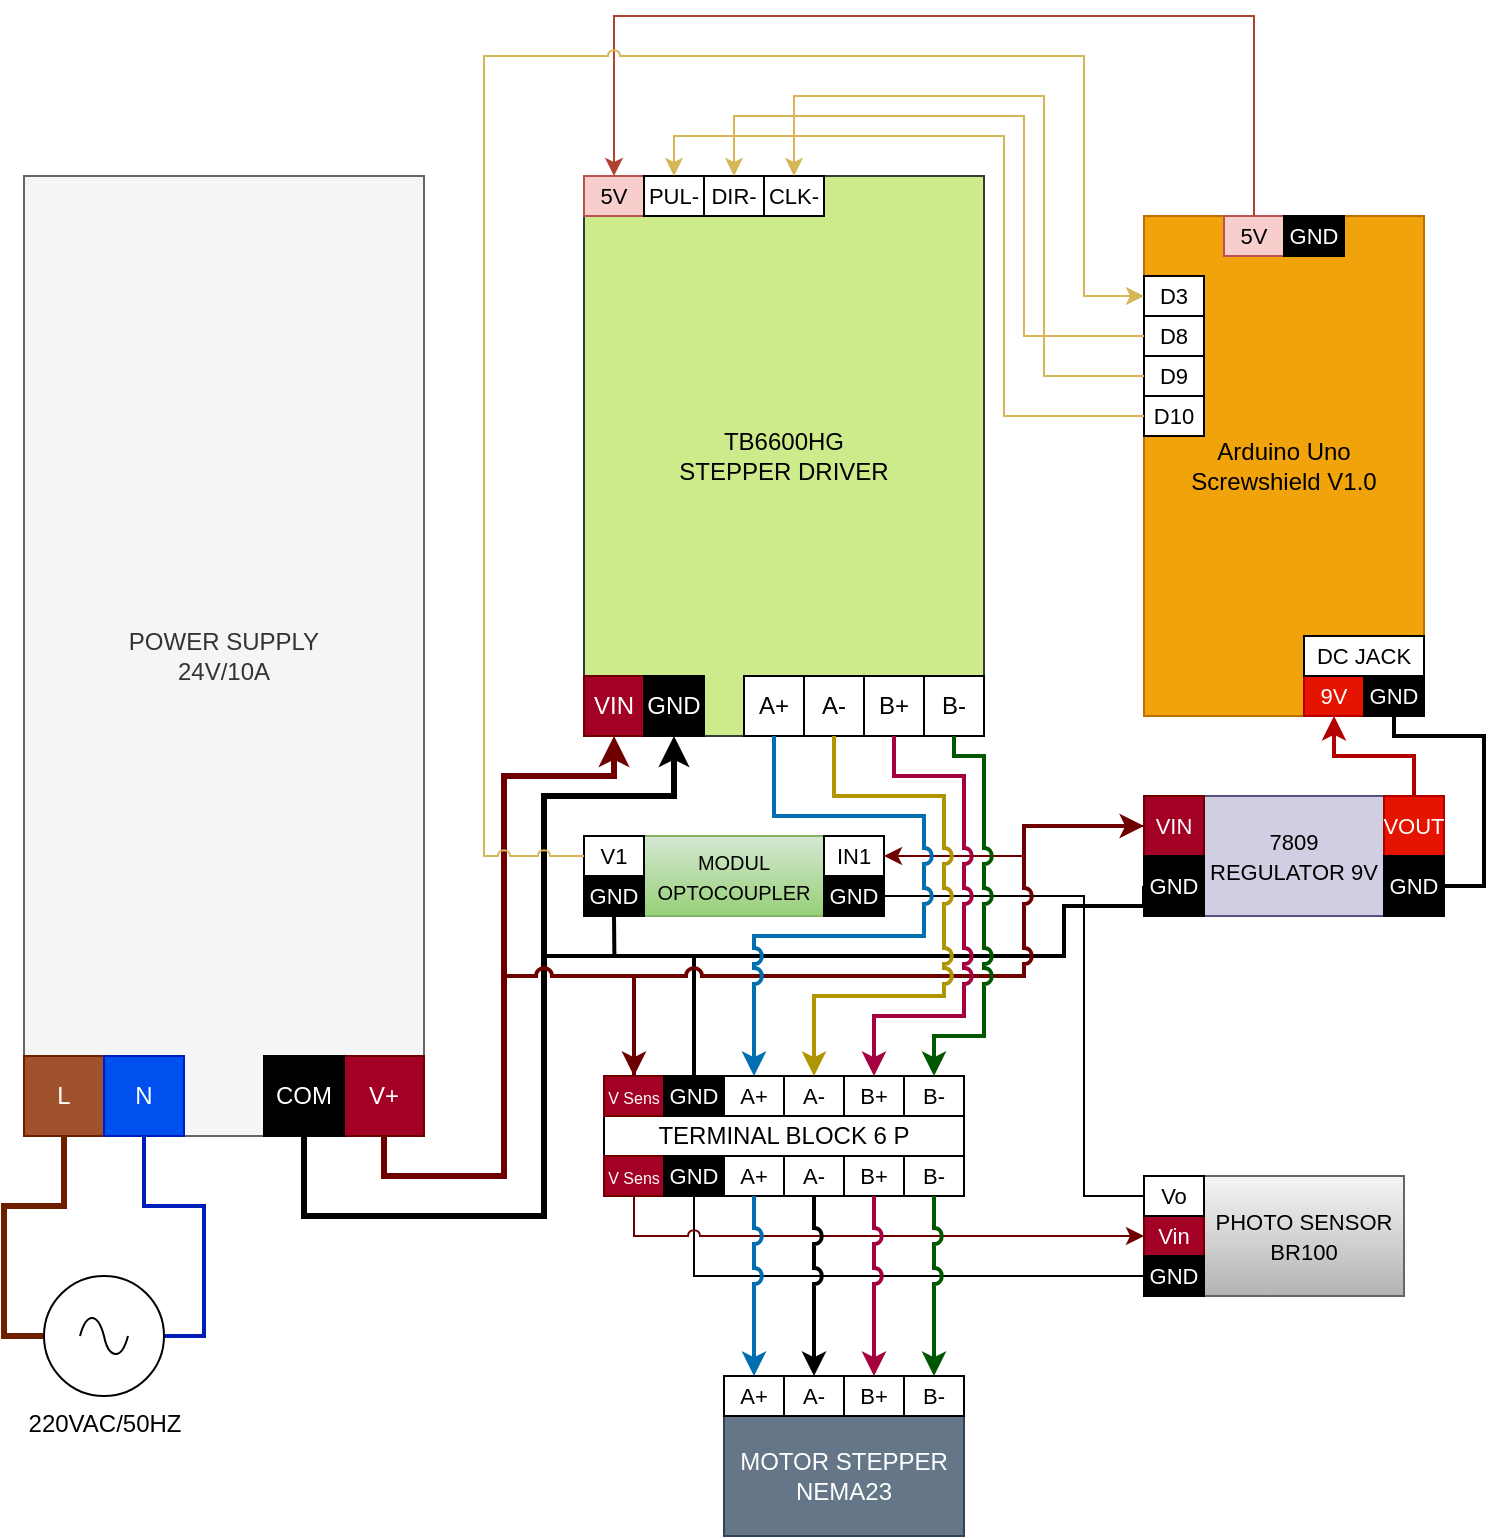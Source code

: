 <mxfile version="24.5.3" type="device">
  <diagram name="Page-1" id="Ik-CKbqEW1aLPHPbqtaB">
    <mxGraphModel dx="1502" dy="677" grid="1" gridSize="10" guides="1" tooltips="1" connect="1" arrows="1" fold="1" page="1" pageScale="1" pageWidth="1169" pageHeight="827" math="0" shadow="0">
      <root>
        <mxCell id="0" />
        <mxCell id="1" parent="0" />
        <mxCell id="dIoecUZq7ffE7gtAIPbo-169" style="edgeStyle=orthogonalEdgeStyle;rounded=0;orthogonalLoop=1;jettySize=auto;html=1;exitX=0.5;exitY=1;exitDx=0;exitDy=0;entryX=0;entryY=0.5;entryDx=0;entryDy=0;endArrow=none;endFill=0;" edge="1" parent="1" source="dIoecUZq7ffE7gtAIPbo-119" target="dIoecUZq7ffE7gtAIPbo-97">
          <mxGeometry relative="1" as="geometry" />
        </mxCell>
        <mxCell id="dIoecUZq7ffE7gtAIPbo-168" style="edgeStyle=orthogonalEdgeStyle;rounded=0;orthogonalLoop=1;jettySize=auto;html=1;exitX=0.5;exitY=1;exitDx=0;exitDy=0;entryX=0;entryY=0.5;entryDx=0;entryDy=0;fillColor=#a20025;strokeColor=#6F0000;jumpStyle=arc;" edge="1" parent="1" source="dIoecUZq7ffE7gtAIPbo-112" target="dIoecUZq7ffE7gtAIPbo-95">
          <mxGeometry relative="1" as="geometry" />
        </mxCell>
        <mxCell id="dIoecUZq7ffE7gtAIPbo-147" style="edgeStyle=orthogonalEdgeStyle;rounded=0;orthogonalLoop=1;jettySize=auto;html=1;exitX=0;exitY=0.5;exitDx=0;exitDy=0;entryX=1;entryY=0.5;entryDx=0;entryDy=0;endArrow=none;endFill=0;" edge="1" parent="1" source="dIoecUZq7ffE7gtAIPbo-111" target="dIoecUZq7ffE7gtAIPbo-51">
          <mxGeometry relative="1" as="geometry">
            <Array as="points">
              <mxPoint x="890" y="630" />
              <mxPoint x="890" y="480" />
            </Array>
          </mxGeometry>
        </mxCell>
        <mxCell id="dIoecUZq7ffE7gtAIPbo-148" style="edgeStyle=orthogonalEdgeStyle;rounded=0;orthogonalLoop=1;jettySize=auto;html=1;exitX=0;exitY=0.5;exitDx=0;exitDy=0;entryX=1;entryY=0.5;entryDx=0;entryDy=0;fillColor=#a20025;strokeColor=#6F0000;strokeWidth=1;" edge="1" parent="1" source="dIoecUZq7ffE7gtAIPbo-69" target="dIoecUZq7ffE7gtAIPbo-50">
          <mxGeometry relative="1" as="geometry">
            <Array as="points">
              <mxPoint x="860" y="445" />
              <mxPoint x="860" y="460" />
            </Array>
          </mxGeometry>
        </mxCell>
        <mxCell id="dIoecUZq7ffE7gtAIPbo-138" style="edgeStyle=orthogonalEdgeStyle;rounded=0;orthogonalLoop=1;jettySize=auto;html=1;exitX=0;exitY=0.5;exitDx=0;exitDy=0;endArrow=none;endFill=0;strokeWidth=2;" edge="1" parent="1" source="dIoecUZq7ffE7gtAIPbo-71">
          <mxGeometry relative="1" as="geometry">
            <mxPoint x="690" y="510" as="targetPoint" />
            <Array as="points">
              <mxPoint x="920" y="485" />
              <mxPoint x="880" y="485" />
              <mxPoint x="880" y="510" />
              <mxPoint x="775" y="510" />
            </Array>
          </mxGeometry>
        </mxCell>
        <mxCell id="dIoecUZq7ffE7gtAIPbo-2" value="POWER SUPPLY&lt;div&gt;24V/10A&lt;/div&gt;" style="rounded=0;whiteSpace=wrap;html=1;fillColor=#f5f5f5;fontColor=#333333;strokeColor=#666666;" vertex="1" parent="1">
          <mxGeometry x="360" y="120" width="200" height="480" as="geometry" />
        </mxCell>
        <mxCell id="dIoecUZq7ffE7gtAIPbo-3" value="L" style="rounded=0;whiteSpace=wrap;html=1;fillColor=#a0522d;fontColor=#ffffff;strokeColor=#6D1F00;" vertex="1" parent="1">
          <mxGeometry x="360" y="560" width="40" height="40" as="geometry" />
        </mxCell>
        <mxCell id="dIoecUZq7ffE7gtAIPbo-4" value="N" style="rounded=0;whiteSpace=wrap;html=1;fillColor=#0050ef;strokeColor=#001DBC;fontColor=#ffffff;" vertex="1" parent="1">
          <mxGeometry x="400" y="560" width="40" height="40" as="geometry" />
        </mxCell>
        <mxCell id="dIoecUZq7ffE7gtAIPbo-128" style="edgeStyle=orthogonalEdgeStyle;rounded=0;orthogonalLoop=1;jettySize=auto;html=1;exitX=0.5;exitY=1;exitDx=0;exitDy=0;entryX=0.5;entryY=1;entryDx=0;entryDy=0;fillColor=#a20025;strokeColor=#6F0000;strokeWidth=3;" edge="1" parent="1" source="dIoecUZq7ffE7gtAIPbo-5" target="dIoecUZq7ffE7gtAIPbo-8">
          <mxGeometry relative="1" as="geometry">
            <Array as="points">
              <mxPoint x="540" y="620" />
              <mxPoint x="600" y="620" />
              <mxPoint x="600" y="420" />
              <mxPoint x="655" y="420" />
            </Array>
          </mxGeometry>
        </mxCell>
        <mxCell id="dIoecUZq7ffE7gtAIPbo-5" value="V+" style="rounded=0;whiteSpace=wrap;html=1;fillColor=#a20025;fontColor=#ffffff;strokeColor=#6F0000;" vertex="1" parent="1">
          <mxGeometry x="520" y="560" width="40" height="40" as="geometry" />
        </mxCell>
        <mxCell id="dIoecUZq7ffE7gtAIPbo-129" style="edgeStyle=orthogonalEdgeStyle;rounded=0;orthogonalLoop=1;jettySize=auto;html=1;exitX=0.5;exitY=1;exitDx=0;exitDy=0;entryX=0.5;entryY=1;entryDx=0;entryDy=0;strokeWidth=3;" edge="1" parent="1" source="dIoecUZq7ffE7gtAIPbo-6" target="dIoecUZq7ffE7gtAIPbo-15">
          <mxGeometry relative="1" as="geometry">
            <Array as="points">
              <mxPoint x="500" y="640" />
              <mxPoint x="620" y="640" />
              <mxPoint x="620" y="430" />
              <mxPoint x="685" y="430" />
            </Array>
          </mxGeometry>
        </mxCell>
        <mxCell id="dIoecUZq7ffE7gtAIPbo-132" style="edgeStyle=orthogonalEdgeStyle;rounded=0;orthogonalLoop=1;jettySize=auto;html=1;exitX=0.5;exitY=1;exitDx=0;exitDy=0;entryX=0.5;entryY=0;entryDx=0;entryDy=0;strokeWidth=2;endArrow=none;endFill=0;" edge="1" parent="1" source="dIoecUZq7ffE7gtAIPbo-6" target="dIoecUZq7ffE7gtAIPbo-118">
          <mxGeometry relative="1" as="geometry">
            <Array as="points">
              <mxPoint x="500" y="640" />
              <mxPoint x="620" y="640" />
              <mxPoint x="620" y="510" />
              <mxPoint x="695" y="510" />
            </Array>
          </mxGeometry>
        </mxCell>
        <mxCell id="dIoecUZq7ffE7gtAIPbo-6" value="&lt;font style=&quot;background-color: rgb(0, 0, 0);&quot; color=&quot;#ffffff&quot;&gt;COM&lt;/font&gt;" style="rounded=0;whiteSpace=wrap;html=1;fillColor=#000000;" vertex="1" parent="1">
          <mxGeometry x="480" y="560" width="40" height="40" as="geometry" />
        </mxCell>
        <mxCell id="dIoecUZq7ffE7gtAIPbo-34" value="" style="group" vertex="1" connectable="0" parent="1">
          <mxGeometry x="640" y="120" width="200" height="280" as="geometry" />
        </mxCell>
        <mxCell id="dIoecUZq7ffE7gtAIPbo-7" value="TB6600HG&lt;div&gt;STEPPER DRIVER&lt;/div&gt;" style="rounded=0;whiteSpace=wrap;html=1;fillColor=#cdeb8b;strokeColor=#36393d;" vertex="1" parent="dIoecUZq7ffE7gtAIPbo-34">
          <mxGeometry width="200" height="280" as="geometry" />
        </mxCell>
        <mxCell id="dIoecUZq7ffE7gtAIPbo-8" value="VIN" style="rounded=0;whiteSpace=wrap;html=1;fillColor=#a20025;fontColor=#ffffff;strokeColor=#6F0000;" vertex="1" parent="dIoecUZq7ffE7gtAIPbo-34">
          <mxGeometry y="250" width="30" height="30" as="geometry" />
        </mxCell>
        <mxCell id="dIoecUZq7ffE7gtAIPbo-11" value="A+" style="rounded=0;whiteSpace=wrap;html=1;" vertex="1" parent="dIoecUZq7ffE7gtAIPbo-34">
          <mxGeometry x="80" y="250" width="30" height="30" as="geometry" />
        </mxCell>
        <mxCell id="dIoecUZq7ffE7gtAIPbo-12" value="A-" style="rounded=0;whiteSpace=wrap;html=1;" vertex="1" parent="dIoecUZq7ffE7gtAIPbo-34">
          <mxGeometry x="110" y="250" width="30" height="30" as="geometry" />
        </mxCell>
        <mxCell id="dIoecUZq7ffE7gtAIPbo-13" value="B+" style="rounded=0;whiteSpace=wrap;html=1;" vertex="1" parent="dIoecUZq7ffE7gtAIPbo-34">
          <mxGeometry x="140" y="250" width="30" height="30" as="geometry" />
        </mxCell>
        <mxCell id="dIoecUZq7ffE7gtAIPbo-14" value="B-" style="rounded=0;whiteSpace=wrap;html=1;" vertex="1" parent="dIoecUZq7ffE7gtAIPbo-34">
          <mxGeometry x="170" y="250" width="30" height="30" as="geometry" />
        </mxCell>
        <mxCell id="dIoecUZq7ffE7gtAIPbo-15" value="&lt;font style=&quot;background-color: rgb(0, 0, 0);&quot; color=&quot;#ffffff&quot;&gt;GND&lt;/font&gt;" style="rounded=0;whiteSpace=wrap;html=1;fillColor=#000000;" vertex="1" parent="dIoecUZq7ffE7gtAIPbo-34">
          <mxGeometry x="30" y="250" width="30" height="30" as="geometry" />
        </mxCell>
        <mxCell id="dIoecUZq7ffE7gtAIPbo-16" value="&lt;font style=&quot;font-size: 11px;&quot;&gt;5V&lt;/font&gt;" style="rounded=0;whiteSpace=wrap;html=1;fillColor=#f8cecc;strokeColor=#b85450;" vertex="1" parent="dIoecUZq7ffE7gtAIPbo-34">
          <mxGeometry width="30" height="20" as="geometry" />
        </mxCell>
        <mxCell id="dIoecUZq7ffE7gtAIPbo-17" value="&lt;font style=&quot;font-size: 11px;&quot;&gt;PUL-&lt;/font&gt;" style="rounded=0;whiteSpace=wrap;html=1;" vertex="1" parent="dIoecUZq7ffE7gtAIPbo-34">
          <mxGeometry x="30" width="30" height="20" as="geometry" />
        </mxCell>
        <mxCell id="dIoecUZq7ffE7gtAIPbo-18" value="&lt;font style=&quot;font-size: 11px;&quot;&gt;DIR-&lt;/font&gt;" style="rounded=0;whiteSpace=wrap;html=1;" vertex="1" parent="dIoecUZq7ffE7gtAIPbo-34">
          <mxGeometry x="60" width="30" height="20" as="geometry" />
        </mxCell>
        <mxCell id="dIoecUZq7ffE7gtAIPbo-19" value="&lt;font style=&quot;font-size: 11px;&quot;&gt;CLK-&lt;/font&gt;" style="rounded=0;whiteSpace=wrap;html=1;" vertex="1" parent="dIoecUZq7ffE7gtAIPbo-34">
          <mxGeometry x="90" width="30" height="20" as="geometry" />
        </mxCell>
        <mxCell id="dIoecUZq7ffE7gtAIPbo-35" value="" style="group;fillColor=#f0a30a;fontColor=#000000;strokeColor=#BD7000;" vertex="1" connectable="0" parent="1">
          <mxGeometry x="920" y="140" width="140" height="250" as="geometry" />
        </mxCell>
        <mxCell id="dIoecUZq7ffE7gtAIPbo-21" value="Arduino Uno&lt;div&gt;Screwshield V1.0&lt;/div&gt;" style="rounded=0;whiteSpace=wrap;html=1;fillColor=#f0a30a;fontColor=#000000;strokeColor=#BD7000;" vertex="1" parent="dIoecUZq7ffE7gtAIPbo-35">
          <mxGeometry width="140" height="250" as="geometry" />
        </mxCell>
        <mxCell id="dIoecUZq7ffE7gtAIPbo-22" value="&lt;font style=&quot;font-size: 11px;&quot;&gt;5V&lt;/font&gt;" style="rounded=0;whiteSpace=wrap;html=1;fillColor=#f8cecc;strokeColor=#b85450;" vertex="1" parent="dIoecUZq7ffE7gtAIPbo-35">
          <mxGeometry x="40" width="30" height="20" as="geometry" />
        </mxCell>
        <mxCell id="dIoecUZq7ffE7gtAIPbo-24" value="&lt;font style=&quot;font-size: 11px;&quot;&gt;D3&lt;/font&gt;" style="rounded=0;whiteSpace=wrap;html=1;" vertex="1" parent="dIoecUZq7ffE7gtAIPbo-35">
          <mxGeometry y="30" width="30" height="20" as="geometry" />
        </mxCell>
        <mxCell id="dIoecUZq7ffE7gtAIPbo-25" value="&lt;font style=&quot;font-size: 11px;&quot;&gt;D8&lt;/font&gt;" style="rounded=0;whiteSpace=wrap;html=1;" vertex="1" parent="dIoecUZq7ffE7gtAIPbo-35">
          <mxGeometry y="50" width="30" height="20" as="geometry" />
        </mxCell>
        <mxCell id="dIoecUZq7ffE7gtAIPbo-26" value="&lt;font style=&quot;font-size: 11px;&quot;&gt;D9&lt;/font&gt;" style="rounded=0;whiteSpace=wrap;html=1;" vertex="1" parent="dIoecUZq7ffE7gtAIPbo-35">
          <mxGeometry y="70" width="30" height="20" as="geometry" />
        </mxCell>
        <mxCell id="dIoecUZq7ffE7gtAIPbo-27" value="&lt;font style=&quot;font-size: 11px;&quot;&gt;D10&lt;/font&gt;" style="rounded=0;whiteSpace=wrap;html=1;" vertex="1" parent="dIoecUZq7ffE7gtAIPbo-35">
          <mxGeometry y="90" width="30" height="20" as="geometry" />
        </mxCell>
        <mxCell id="dIoecUZq7ffE7gtAIPbo-30" value="&lt;font style=&quot;font-size: 11px;&quot;&gt;9V&lt;/font&gt;" style="rounded=0;whiteSpace=wrap;html=1;fillColor=#e51400;fontColor=#ffffff;strokeColor=#B20000;" vertex="1" parent="dIoecUZq7ffE7gtAIPbo-35">
          <mxGeometry x="80" y="230" width="30" height="20" as="geometry" />
        </mxCell>
        <mxCell id="dIoecUZq7ffE7gtAIPbo-31" value="&lt;font style=&quot;background-color: rgb(0, 0, 0); font-size: 11px;&quot; color=&quot;#ffffff&quot;&gt;GND&lt;/font&gt;" style="rounded=0;whiteSpace=wrap;html=1;fillColor=#000000;" vertex="1" parent="dIoecUZq7ffE7gtAIPbo-35">
          <mxGeometry x="110" y="230" width="30" height="20" as="geometry" />
        </mxCell>
        <mxCell id="dIoecUZq7ffE7gtAIPbo-32" value="&lt;font style=&quot;font-size: 11px;&quot;&gt;DC JACK&lt;/font&gt;" style="rounded=0;whiteSpace=wrap;html=1;" vertex="1" parent="dIoecUZq7ffE7gtAIPbo-35">
          <mxGeometry x="80" y="210" width="60" height="20" as="geometry" />
        </mxCell>
        <mxCell id="dIoecUZq7ffE7gtAIPbo-127" value="&lt;font style=&quot;background-color: rgb(0, 0, 0); font-size: 11px;&quot; color=&quot;#ffffff&quot;&gt;GND&lt;/font&gt;" style="rounded=0;whiteSpace=wrap;html=1;fillColor=#000000;" vertex="1" parent="dIoecUZq7ffE7gtAIPbo-35">
          <mxGeometry x="70" width="30" height="20" as="geometry" />
        </mxCell>
        <mxCell id="dIoecUZq7ffE7gtAIPbo-55" value="" style="group" vertex="1" connectable="0" parent="1">
          <mxGeometry x="600" y="450" width="180" height="40" as="geometry" />
        </mxCell>
        <mxCell id="dIoecUZq7ffE7gtAIPbo-110" value="" style="group" vertex="1" connectable="0" parent="dIoecUZq7ffE7gtAIPbo-55">
          <mxGeometry x="40" width="150" height="40" as="geometry" />
        </mxCell>
        <mxCell id="dIoecUZq7ffE7gtAIPbo-33" value="&lt;font style=&quot;font-size: 10px;&quot;&gt;MODUL OPTOCOUPLER&lt;/font&gt;" style="rounded=0;whiteSpace=wrap;html=1;fillColor=#d5e8d4;strokeColor=#82b366;gradientColor=#97d077;" vertex="1" parent="dIoecUZq7ffE7gtAIPbo-110">
          <mxGeometry x="30" width="90" height="40" as="geometry" />
        </mxCell>
        <mxCell id="dIoecUZq7ffE7gtAIPbo-48" value="&lt;font style=&quot;font-size: 11px;&quot;&gt;V1&lt;/font&gt;" style="rounded=0;whiteSpace=wrap;html=1;" vertex="1" parent="dIoecUZq7ffE7gtAIPbo-110">
          <mxGeometry width="30" height="20" as="geometry" />
        </mxCell>
        <mxCell id="dIoecUZq7ffE7gtAIPbo-133" style="edgeStyle=orthogonalEdgeStyle;rounded=0;orthogonalLoop=1;jettySize=auto;html=1;exitX=0.5;exitY=1;exitDx=0;exitDy=0;endArrow=none;endFill=0;startArrow=none;startFill=0;strokeWidth=2;" edge="1" parent="dIoecUZq7ffE7gtAIPbo-110" source="dIoecUZq7ffE7gtAIPbo-49">
          <mxGeometry relative="1" as="geometry">
            <mxPoint x="15.2" y="60" as="targetPoint" />
          </mxGeometry>
        </mxCell>
        <mxCell id="dIoecUZq7ffE7gtAIPbo-49" value="&lt;font color=&quot;#ffffff&quot; style=&quot;font-size: 11px; background-color: rgb(0, 0, 0);&quot;&gt;GND&lt;/font&gt;" style="rounded=0;whiteSpace=wrap;html=1;fillColor=#000000;" vertex="1" parent="dIoecUZq7ffE7gtAIPbo-110">
          <mxGeometry y="20" width="30" height="20" as="geometry" />
        </mxCell>
        <mxCell id="dIoecUZq7ffE7gtAIPbo-50" value="&lt;font style=&quot;font-size: 11px;&quot;&gt;IN1&lt;/font&gt;" style="rounded=0;whiteSpace=wrap;html=1;" vertex="1" parent="dIoecUZq7ffE7gtAIPbo-110">
          <mxGeometry x="120" width="30" height="20" as="geometry" />
        </mxCell>
        <mxCell id="dIoecUZq7ffE7gtAIPbo-51" value="&lt;font color=&quot;#ffffff&quot; style=&quot;font-size: 11px; background-color: rgb(0, 0, 0);&quot;&gt;GND&lt;/font&gt;" style="rounded=0;whiteSpace=wrap;html=1;fillColor=#000000;" vertex="1" parent="dIoecUZq7ffE7gtAIPbo-110">
          <mxGeometry x="120" y="20" width="30" height="20" as="geometry" />
        </mxCell>
        <mxCell id="dIoecUZq7ffE7gtAIPbo-87" value="" style="group" vertex="1" connectable="0" parent="1">
          <mxGeometry x="920" y="430" width="180" height="60" as="geometry" />
        </mxCell>
        <mxCell id="dIoecUZq7ffE7gtAIPbo-56" value="&lt;font style=&quot;font-size: 11px;&quot;&gt;7809 REGULATOR 9V&lt;/font&gt;" style="rounded=0;whiteSpace=wrap;html=1;fillColor=#d0cee2;strokeColor=#56517e;" vertex="1" parent="dIoecUZq7ffE7gtAIPbo-87">
          <mxGeometry x="30" width="90" height="60" as="geometry" />
        </mxCell>
        <mxCell id="dIoecUZq7ffE7gtAIPbo-69" value="&lt;font style=&quot;font-size: 11px;&quot;&gt;VIN&lt;/font&gt;" style="rounded=0;whiteSpace=wrap;html=1;fillColor=#a20025;fontColor=#ffffff;strokeColor=#6F0000;" vertex="1" parent="dIoecUZq7ffE7gtAIPbo-87">
          <mxGeometry width="30" height="30" as="geometry" />
        </mxCell>
        <mxCell id="dIoecUZq7ffE7gtAIPbo-71" value="&lt;font style=&quot;background-color: rgb(0, 0, 0); font-size: 11px;&quot; color=&quot;#ffffff&quot;&gt;GND&lt;/font&gt;" style="rounded=0;whiteSpace=wrap;html=1;fillColor=#000000;" vertex="1" parent="dIoecUZq7ffE7gtAIPbo-87">
          <mxGeometry y="30" width="30" height="30" as="geometry" />
        </mxCell>
        <mxCell id="dIoecUZq7ffE7gtAIPbo-84" value="&lt;font style=&quot;font-size: 11px;&quot;&gt;VOUT&lt;/font&gt;" style="rounded=0;whiteSpace=wrap;html=1;fillColor=#e51400;fontColor=#ffffff;strokeColor=#B20000;" vertex="1" parent="dIoecUZq7ffE7gtAIPbo-87">
          <mxGeometry x="120" width="30" height="30" as="geometry" />
        </mxCell>
        <mxCell id="dIoecUZq7ffE7gtAIPbo-85" value="&lt;font style=&quot;background-color: rgb(0, 0, 0); font-size: 11px;&quot; color=&quot;#ffffff&quot;&gt;GND&lt;/font&gt;" style="rounded=0;whiteSpace=wrap;html=1;fillColor=#000000;" vertex="1" parent="dIoecUZq7ffE7gtAIPbo-87">
          <mxGeometry x="120" y="30" width="30" height="30" as="geometry" />
        </mxCell>
        <mxCell id="dIoecUZq7ffE7gtAIPbo-98" value="" style="group" vertex="1" connectable="0" parent="1">
          <mxGeometry x="920" y="620" width="130" height="60" as="geometry" />
        </mxCell>
        <mxCell id="dIoecUZq7ffE7gtAIPbo-86" value="&lt;font style=&quot;font-size: 11px;&quot;&gt;PHOTO SENSOR&lt;br&gt;BR100&lt;/font&gt;" style="rounded=0;whiteSpace=wrap;html=1;fillColor=#f5f5f5;gradientColor=#b3b3b3;strokeColor=#666666;" vertex="1" parent="dIoecUZq7ffE7gtAIPbo-98">
          <mxGeometry x="30" width="100" height="60" as="geometry" />
        </mxCell>
        <mxCell id="dIoecUZq7ffE7gtAIPbo-95" value="&lt;font style=&quot;font-size: 11px;&quot;&gt;Vin&lt;/font&gt;" style="rounded=0;whiteSpace=wrap;html=1;fillColor=#a20025;fontColor=#ffffff;strokeColor=#6F0000;" vertex="1" parent="dIoecUZq7ffE7gtAIPbo-98">
          <mxGeometry y="20" width="30" height="20" as="geometry" />
        </mxCell>
        <mxCell id="dIoecUZq7ffE7gtAIPbo-97" value="&lt;font style=&quot;background-color: rgb(0, 0, 0); font-size: 11px;&quot; color=&quot;#ffffff&quot;&gt;GND&lt;/font&gt;" style="rounded=0;whiteSpace=wrap;html=1;fillColor=#000000;" vertex="1" parent="dIoecUZq7ffE7gtAIPbo-98">
          <mxGeometry y="40" width="30" height="20" as="geometry" />
        </mxCell>
        <mxCell id="dIoecUZq7ffE7gtAIPbo-111" value="&lt;font style=&quot;font-size: 11px;&quot;&gt;Vo&lt;/font&gt;" style="rounded=0;whiteSpace=wrap;html=1;" vertex="1" parent="dIoecUZq7ffE7gtAIPbo-98">
          <mxGeometry width="30" height="20" as="geometry" />
        </mxCell>
        <mxCell id="dIoecUZq7ffE7gtAIPbo-124" value="" style="group" vertex="1" connectable="0" parent="1">
          <mxGeometry x="650" y="570" width="180" height="60" as="geometry" />
        </mxCell>
        <mxCell id="dIoecUZq7ffE7gtAIPbo-20" value="TERMINAL BLOCK 6 P" style="rounded=0;whiteSpace=wrap;html=1;" vertex="1" parent="dIoecUZq7ffE7gtAIPbo-124">
          <mxGeometry width="180" height="60" as="geometry" />
        </mxCell>
        <mxCell id="dIoecUZq7ffE7gtAIPbo-94" value="&lt;font style=&quot;font-size: 8px;&quot;&gt;V Sens&lt;/font&gt;" style="rounded=0;whiteSpace=wrap;html=1;fillColor=#a20025;fontColor=#ffffff;strokeColor=#6F0000;" vertex="1" parent="dIoecUZq7ffE7gtAIPbo-124">
          <mxGeometry width="30" height="20" as="geometry" />
        </mxCell>
        <mxCell id="dIoecUZq7ffE7gtAIPbo-100" value="&lt;font style=&quot;font-size: 11px;&quot;&gt;A+&lt;/font&gt;" style="rounded=0;whiteSpace=wrap;html=1;" vertex="1" parent="dIoecUZq7ffE7gtAIPbo-124">
          <mxGeometry x="60" width="30" height="20" as="geometry" />
        </mxCell>
        <mxCell id="dIoecUZq7ffE7gtAIPbo-101" value="&lt;font style=&quot;font-size: 11px;&quot;&gt;A-&lt;/font&gt;" style="rounded=0;whiteSpace=wrap;html=1;" vertex="1" parent="dIoecUZq7ffE7gtAIPbo-124">
          <mxGeometry x="90" width="30" height="20" as="geometry" />
        </mxCell>
        <mxCell id="dIoecUZq7ffE7gtAIPbo-102" value="&lt;font style=&quot;font-size: 11px;&quot;&gt;B+&lt;/font&gt;" style="rounded=0;whiteSpace=wrap;html=1;" vertex="1" parent="dIoecUZq7ffE7gtAIPbo-124">
          <mxGeometry x="120" width="30" height="20" as="geometry" />
        </mxCell>
        <mxCell id="dIoecUZq7ffE7gtAIPbo-103" value="&lt;font style=&quot;font-size: 11px;&quot;&gt;B-&lt;/font&gt;" style="rounded=0;whiteSpace=wrap;html=1;" vertex="1" parent="dIoecUZq7ffE7gtAIPbo-124">
          <mxGeometry x="150" width="30" height="20" as="geometry" />
        </mxCell>
        <mxCell id="dIoecUZq7ffE7gtAIPbo-112" value="&lt;font style=&quot;font-size: 8px;&quot;&gt;V Sens&lt;/font&gt;" style="rounded=0;whiteSpace=wrap;html=1;fillColor=#a20025;fontColor=#ffffff;strokeColor=#6F0000;" vertex="1" parent="dIoecUZq7ffE7gtAIPbo-124">
          <mxGeometry y="40" width="30" height="20" as="geometry" />
        </mxCell>
        <mxCell id="dIoecUZq7ffE7gtAIPbo-118" value="&lt;font style=&quot;background-color: rgb(0, 0, 0); font-size: 11px;&quot; color=&quot;#ffffff&quot;&gt;GND&lt;/font&gt;" style="rounded=0;whiteSpace=wrap;html=1;fillColor=#000000;" vertex="1" parent="dIoecUZq7ffE7gtAIPbo-124">
          <mxGeometry x="30" width="30" height="20" as="geometry" />
        </mxCell>
        <mxCell id="dIoecUZq7ffE7gtAIPbo-119" value="&lt;font style=&quot;background-color: rgb(0, 0, 0); font-size: 11px;&quot; color=&quot;#ffffff&quot;&gt;GND&lt;/font&gt;" style="rounded=0;whiteSpace=wrap;html=1;fillColor=#000000;" vertex="1" parent="dIoecUZq7ffE7gtAIPbo-124">
          <mxGeometry x="30" y="40" width="30" height="20" as="geometry" />
        </mxCell>
        <mxCell id="dIoecUZq7ffE7gtAIPbo-120" value="&lt;font style=&quot;font-size: 11px;&quot;&gt;A+&lt;/font&gt;" style="rounded=0;whiteSpace=wrap;html=1;" vertex="1" parent="dIoecUZq7ffE7gtAIPbo-124">
          <mxGeometry x="60" y="40" width="30" height="20" as="geometry" />
        </mxCell>
        <mxCell id="dIoecUZq7ffE7gtAIPbo-121" value="&lt;font style=&quot;font-size: 11px;&quot;&gt;A-&lt;/font&gt;" style="rounded=0;whiteSpace=wrap;html=1;" vertex="1" parent="dIoecUZq7ffE7gtAIPbo-124">
          <mxGeometry x="90" y="40" width="30" height="20" as="geometry" />
        </mxCell>
        <mxCell id="dIoecUZq7ffE7gtAIPbo-122" value="&lt;font style=&quot;font-size: 11px;&quot;&gt;B+&lt;/font&gt;" style="rounded=0;whiteSpace=wrap;html=1;" vertex="1" parent="dIoecUZq7ffE7gtAIPbo-124">
          <mxGeometry x="120" y="40" width="30" height="20" as="geometry" />
        </mxCell>
        <mxCell id="dIoecUZq7ffE7gtAIPbo-123" value="&lt;font style=&quot;font-size: 11px;&quot;&gt;B-&lt;/font&gt;" style="rounded=0;whiteSpace=wrap;html=1;" vertex="1" parent="dIoecUZq7ffE7gtAIPbo-124">
          <mxGeometry x="150" y="40" width="30" height="20" as="geometry" />
        </mxCell>
        <mxCell id="dIoecUZq7ffE7gtAIPbo-125" style="edgeStyle=orthogonalEdgeStyle;rounded=0;orthogonalLoop=1;jettySize=auto;html=1;exitX=0.5;exitY=0;exitDx=0;exitDy=0;entryX=0.5;entryY=1;entryDx=0;entryDy=0;fillColor=#e51400;strokeColor=#B20000;strokeWidth=2;" edge="1" parent="1" source="dIoecUZq7ffE7gtAIPbo-84" target="dIoecUZq7ffE7gtAIPbo-30">
          <mxGeometry relative="1" as="geometry" />
        </mxCell>
        <mxCell id="dIoecUZq7ffE7gtAIPbo-126" style="edgeStyle=orthogonalEdgeStyle;rounded=0;orthogonalLoop=1;jettySize=auto;html=1;exitX=0.5;exitY=1;exitDx=0;exitDy=0;entryX=1;entryY=0.5;entryDx=0;entryDy=0;endArrow=none;endFill=0;strokeWidth=2;" edge="1" parent="1" source="dIoecUZq7ffE7gtAIPbo-31" target="dIoecUZq7ffE7gtAIPbo-85">
          <mxGeometry relative="1" as="geometry">
            <Array as="points">
              <mxPoint x="1045" y="400" />
              <mxPoint x="1090" y="400" />
              <mxPoint x="1090" y="475" />
            </Array>
          </mxGeometry>
        </mxCell>
        <mxCell id="dIoecUZq7ffE7gtAIPbo-131" style="edgeStyle=orthogonalEdgeStyle;rounded=0;orthogonalLoop=1;jettySize=auto;html=1;exitX=0.5;exitY=1;exitDx=0;exitDy=0;entryX=0.5;entryY=0;entryDx=0;entryDy=0;fillColor=#a20025;strokeColor=#6F0000;strokeWidth=2;jumpStyle=arc;" edge="1" parent="1" source="dIoecUZq7ffE7gtAIPbo-5" target="dIoecUZq7ffE7gtAIPbo-94">
          <mxGeometry relative="1" as="geometry">
            <Array as="points">
              <mxPoint x="540" y="620" />
              <mxPoint x="600" y="620" />
              <mxPoint x="600" y="520" />
              <mxPoint x="665" y="520" />
            </Array>
          </mxGeometry>
        </mxCell>
        <mxCell id="dIoecUZq7ffE7gtAIPbo-137" style="edgeStyle=orthogonalEdgeStyle;rounded=0;orthogonalLoop=1;jettySize=auto;html=1;exitX=0.5;exitY=0;exitDx=0;exitDy=0;entryX=0;entryY=0.5;entryDx=0;entryDy=0;strokeWidth=2;fillColor=#a20025;strokeColor=#6F0000;jumpStyle=arc;" edge="1" parent="1" source="dIoecUZq7ffE7gtAIPbo-94" target="dIoecUZq7ffE7gtAIPbo-69">
          <mxGeometry relative="1" as="geometry">
            <Array as="points">
              <mxPoint x="665" y="520" />
              <mxPoint x="860" y="520" />
              <mxPoint x="860" y="445" />
            </Array>
          </mxGeometry>
        </mxCell>
        <mxCell id="dIoecUZq7ffE7gtAIPbo-141" style="edgeStyle=orthogonalEdgeStyle;rounded=0;orthogonalLoop=1;jettySize=auto;html=1;exitX=0.5;exitY=1;exitDx=0;exitDy=0;strokeWidth=2;fillColor=#1ba1e2;strokeColor=#006EAF;jumpStyle=arc;" edge="1" parent="1" source="dIoecUZq7ffE7gtAIPbo-11" target="dIoecUZq7ffE7gtAIPbo-100">
          <mxGeometry relative="1" as="geometry">
            <Array as="points">
              <mxPoint x="735" y="440" />
              <mxPoint x="810" y="440" />
              <mxPoint x="810" y="500" />
              <mxPoint x="725" y="500" />
            </Array>
          </mxGeometry>
        </mxCell>
        <mxCell id="dIoecUZq7ffE7gtAIPbo-142" style="edgeStyle=orthogonalEdgeStyle;rounded=0;orthogonalLoop=1;jettySize=auto;html=1;exitX=0.5;exitY=1;exitDx=0;exitDy=0;entryX=0.5;entryY=0;entryDx=0;entryDy=0;strokeWidth=2;fillColor=#e3c800;strokeColor=#B09500;jumpStyle=arc;" edge="1" parent="1" source="dIoecUZq7ffE7gtAIPbo-12" target="dIoecUZq7ffE7gtAIPbo-101">
          <mxGeometry relative="1" as="geometry">
            <Array as="points">
              <mxPoint x="765" y="430" />
              <mxPoint x="820" y="430" />
              <mxPoint x="820" y="530" />
              <mxPoint x="755" y="530" />
            </Array>
          </mxGeometry>
        </mxCell>
        <mxCell id="dIoecUZq7ffE7gtAIPbo-143" style="edgeStyle=orthogonalEdgeStyle;rounded=0;orthogonalLoop=1;jettySize=auto;html=1;exitX=0.5;exitY=1;exitDx=0;exitDy=0;entryX=0.5;entryY=0;entryDx=0;entryDy=0;strokeWidth=2;fillColor=#d80073;strokeColor=#A50040;jumpStyle=arc;" edge="1" parent="1" source="dIoecUZq7ffE7gtAIPbo-13" target="dIoecUZq7ffE7gtAIPbo-102">
          <mxGeometry relative="1" as="geometry">
            <Array as="points">
              <mxPoint x="795" y="420" />
              <mxPoint x="830" y="420" />
              <mxPoint x="830" y="540" />
              <mxPoint x="785" y="540" />
            </Array>
          </mxGeometry>
        </mxCell>
        <mxCell id="dIoecUZq7ffE7gtAIPbo-144" style="edgeStyle=orthogonalEdgeStyle;rounded=0;orthogonalLoop=1;jettySize=auto;html=1;exitX=0.5;exitY=1;exitDx=0;exitDy=0;entryX=0.5;entryY=0;entryDx=0;entryDy=0;strokeWidth=2;fillColor=#008a00;strokeColor=#005700;jumpStyle=arc;" edge="1" parent="1" source="dIoecUZq7ffE7gtAIPbo-14" target="dIoecUZq7ffE7gtAIPbo-103">
          <mxGeometry relative="1" as="geometry">
            <Array as="points">
              <mxPoint x="825" y="410" />
              <mxPoint x="840" y="410" />
              <mxPoint x="840" y="550" />
              <mxPoint x="815" y="550" />
            </Array>
          </mxGeometry>
        </mxCell>
        <mxCell id="dIoecUZq7ffE7gtAIPbo-150" style="edgeStyle=orthogonalEdgeStyle;rounded=0;orthogonalLoop=1;jettySize=auto;html=1;exitX=0.5;exitY=0;exitDx=0;exitDy=0;entryX=0.5;entryY=0;entryDx=0;entryDy=0;fillColor=#fad9d5;strokeColor=#ae4132;" edge="1" parent="1" source="dIoecUZq7ffE7gtAIPbo-22" target="dIoecUZq7ffE7gtAIPbo-16">
          <mxGeometry relative="1" as="geometry">
            <Array as="points">
              <mxPoint x="975" y="40" />
              <mxPoint x="655" y="40" />
            </Array>
          </mxGeometry>
        </mxCell>
        <mxCell id="dIoecUZq7ffE7gtAIPbo-152" style="edgeStyle=orthogonalEdgeStyle;rounded=0;orthogonalLoop=1;jettySize=auto;html=1;exitX=0.5;exitY=0;exitDx=0;exitDy=0;entryX=0;entryY=0.5;entryDx=0;entryDy=0;fillColor=#fff2cc;strokeColor=#d6b656;startArrow=classic;startFill=1;endArrow=none;endFill=0;" edge="1" parent="1" source="dIoecUZq7ffE7gtAIPbo-17" target="dIoecUZq7ffE7gtAIPbo-27">
          <mxGeometry relative="1" as="geometry">
            <Array as="points">
              <mxPoint x="685" y="100" />
              <mxPoint x="850" y="100" />
              <mxPoint x="850" y="240" />
            </Array>
          </mxGeometry>
        </mxCell>
        <mxCell id="dIoecUZq7ffE7gtAIPbo-153" style="edgeStyle=orthogonalEdgeStyle;rounded=0;orthogonalLoop=1;jettySize=auto;html=1;exitX=0.5;exitY=0;exitDx=0;exitDy=0;entryX=0;entryY=0.5;entryDx=0;entryDy=0;fillColor=#fff2cc;strokeColor=#d6b656;startArrow=classic;startFill=1;endArrow=none;endFill=0;" edge="1" parent="1" source="dIoecUZq7ffE7gtAIPbo-18" target="dIoecUZq7ffE7gtAIPbo-25">
          <mxGeometry relative="1" as="geometry">
            <Array as="points">
              <mxPoint x="715" y="90" />
              <mxPoint x="860" y="90" />
              <mxPoint x="860" y="200" />
            </Array>
          </mxGeometry>
        </mxCell>
        <mxCell id="dIoecUZq7ffE7gtAIPbo-154" style="edgeStyle=orthogonalEdgeStyle;rounded=0;orthogonalLoop=1;jettySize=auto;html=1;exitX=0.5;exitY=0;exitDx=0;exitDy=0;entryX=0;entryY=0.5;entryDx=0;entryDy=0;fillColor=#fff2cc;strokeColor=#d6b656;startArrow=classic;startFill=1;endArrow=none;endFill=0;" edge="1" parent="1">
          <mxGeometry relative="1" as="geometry">
            <mxPoint x="745" y="120" as="sourcePoint" />
            <mxPoint x="920" y="220" as="targetPoint" />
            <Array as="points">
              <mxPoint x="745" y="80" />
              <mxPoint x="870" y="80" />
              <mxPoint x="870" y="220" />
            </Array>
          </mxGeometry>
        </mxCell>
        <mxCell id="dIoecUZq7ffE7gtAIPbo-155" style="edgeStyle=orthogonalEdgeStyle;rounded=0;orthogonalLoop=1;jettySize=auto;html=1;exitX=0;exitY=0.5;exitDx=0;exitDy=0;entryX=0;entryY=0.5;entryDx=0;entryDy=0;jumpStyle=arc;fillColor=#fff2cc;strokeColor=#d6b656;" edge="1" parent="1" source="dIoecUZq7ffE7gtAIPbo-48" target="dIoecUZq7ffE7gtAIPbo-24">
          <mxGeometry relative="1" as="geometry">
            <Array as="points">
              <mxPoint x="590" y="460" />
              <mxPoint x="590" y="60" />
              <mxPoint x="890" y="60" />
              <mxPoint x="890" y="180" />
            </Array>
          </mxGeometry>
        </mxCell>
        <mxCell id="dIoecUZq7ffE7gtAIPbo-157" style="edgeStyle=orthogonalEdgeStyle;rounded=0;orthogonalLoop=1;jettySize=auto;html=1;exitX=0;exitY=0.5;exitDx=0;exitDy=0;exitPerimeter=0;entryX=0.5;entryY=1;entryDx=0;entryDy=0;fillColor=#a0522d;strokeColor=#6D1F00;strokeWidth=3;endArrow=none;endFill=0;" edge="1" parent="1" source="dIoecUZq7ffE7gtAIPbo-156" target="dIoecUZq7ffE7gtAIPbo-3">
          <mxGeometry relative="1" as="geometry" />
        </mxCell>
        <mxCell id="dIoecUZq7ffE7gtAIPbo-158" style="edgeStyle=orthogonalEdgeStyle;rounded=0;orthogonalLoop=1;jettySize=auto;html=1;exitX=1;exitY=0.5;exitDx=0;exitDy=0;exitPerimeter=0;entryX=0.5;entryY=1;entryDx=0;entryDy=0;strokeWidth=2;fillColor=#0050ef;strokeColor=#001DBC;endArrow=none;endFill=0;" edge="1" parent="1" source="dIoecUZq7ffE7gtAIPbo-156" target="dIoecUZq7ffE7gtAIPbo-4">
          <mxGeometry relative="1" as="geometry" />
        </mxCell>
        <mxCell id="dIoecUZq7ffE7gtAIPbo-156" value="220VAC/50HZ" style="pointerEvents=1;verticalLabelPosition=bottom;shadow=0;dashed=0;align=center;html=1;verticalAlign=top;shape=mxgraph.electrical.signal_sources.source;aspect=fixed;points=[[0.5,0,0],[1,0.5,0],[0.5,1,0],[0,0.5,0]];elSignalType=ac;" vertex="1" parent="1">
          <mxGeometry x="370" y="670" width="60" height="60" as="geometry" />
        </mxCell>
        <mxCell id="dIoecUZq7ffE7gtAIPbo-159" value="MOTOR STEPPER&lt;br&gt;NEMA23" style="rounded=0;whiteSpace=wrap;html=1;fillColor=#647687;fontColor=#ffffff;strokeColor=#314354;" vertex="1" parent="1">
          <mxGeometry x="710" y="740" width="120" height="60" as="geometry" />
        </mxCell>
        <mxCell id="dIoecUZq7ffE7gtAIPbo-160" value="&lt;font style=&quot;font-size: 11px;&quot;&gt;B-&lt;/font&gt;" style="rounded=0;whiteSpace=wrap;html=1;" vertex="1" parent="1">
          <mxGeometry x="800" y="720" width="30" height="20" as="geometry" />
        </mxCell>
        <mxCell id="dIoecUZq7ffE7gtAIPbo-161" value="&lt;font style=&quot;font-size: 11px;&quot;&gt;B+&lt;/font&gt;" style="rounded=0;whiteSpace=wrap;html=1;" vertex="1" parent="1">
          <mxGeometry x="770" y="720" width="30" height="20" as="geometry" />
        </mxCell>
        <mxCell id="dIoecUZq7ffE7gtAIPbo-162" value="&lt;font style=&quot;font-size: 11px;&quot;&gt;A-&lt;/font&gt;" style="rounded=0;whiteSpace=wrap;html=1;" vertex="1" parent="1">
          <mxGeometry x="740" y="720" width="30" height="20" as="geometry" />
        </mxCell>
        <mxCell id="dIoecUZq7ffE7gtAIPbo-163" value="&lt;font style=&quot;font-size: 11px;&quot;&gt;A+&lt;/font&gt;" style="rounded=0;whiteSpace=wrap;html=1;" vertex="1" parent="1">
          <mxGeometry x="710" y="720" width="30" height="20" as="geometry" />
        </mxCell>
        <mxCell id="dIoecUZq7ffE7gtAIPbo-164" style="edgeStyle=orthogonalEdgeStyle;rounded=0;orthogonalLoop=1;jettySize=auto;html=1;exitX=0.5;exitY=1;exitDx=0;exitDy=0;entryX=0.5;entryY=0;entryDx=0;entryDy=0;fillColor=#1ba1e2;strokeColor=#006EAF;strokeWidth=2;jumpStyle=arc;" edge="1" parent="1" source="dIoecUZq7ffE7gtAIPbo-120" target="dIoecUZq7ffE7gtAIPbo-163">
          <mxGeometry relative="1" as="geometry" />
        </mxCell>
        <mxCell id="dIoecUZq7ffE7gtAIPbo-165" style="edgeStyle=orthogonalEdgeStyle;rounded=0;orthogonalLoop=1;jettySize=auto;html=1;exitX=0.5;exitY=1;exitDx=0;exitDy=0;entryX=0.5;entryY=0;entryDx=0;entryDy=0;fillColor=#e3c800;strokeColor=default;strokeWidth=2;jumpStyle=arc;" edge="1" parent="1" source="dIoecUZq7ffE7gtAIPbo-121" target="dIoecUZq7ffE7gtAIPbo-162">
          <mxGeometry relative="1" as="geometry" />
        </mxCell>
        <mxCell id="dIoecUZq7ffE7gtAIPbo-166" style="edgeStyle=orthogonalEdgeStyle;rounded=0;orthogonalLoop=1;jettySize=auto;html=1;exitX=0.5;exitY=1;exitDx=0;exitDy=0;entryX=0.5;entryY=0;entryDx=0;entryDy=0;fillColor=#d80073;strokeColor=#A50040;strokeWidth=2;jumpStyle=arc;" edge="1" parent="1" source="dIoecUZq7ffE7gtAIPbo-122" target="dIoecUZq7ffE7gtAIPbo-161">
          <mxGeometry relative="1" as="geometry" />
        </mxCell>
        <mxCell id="dIoecUZq7ffE7gtAIPbo-167" style="edgeStyle=orthogonalEdgeStyle;rounded=0;orthogonalLoop=1;jettySize=auto;html=1;exitX=0.5;exitY=1;exitDx=0;exitDy=0;entryX=0.5;entryY=0;entryDx=0;entryDy=0;fillColor=#008a00;strokeColor=#005700;strokeWidth=2;jumpStyle=arc;" edge="1" parent="1" source="dIoecUZq7ffE7gtAIPbo-123" target="dIoecUZq7ffE7gtAIPbo-160">
          <mxGeometry relative="1" as="geometry" />
        </mxCell>
      </root>
    </mxGraphModel>
  </diagram>
</mxfile>
